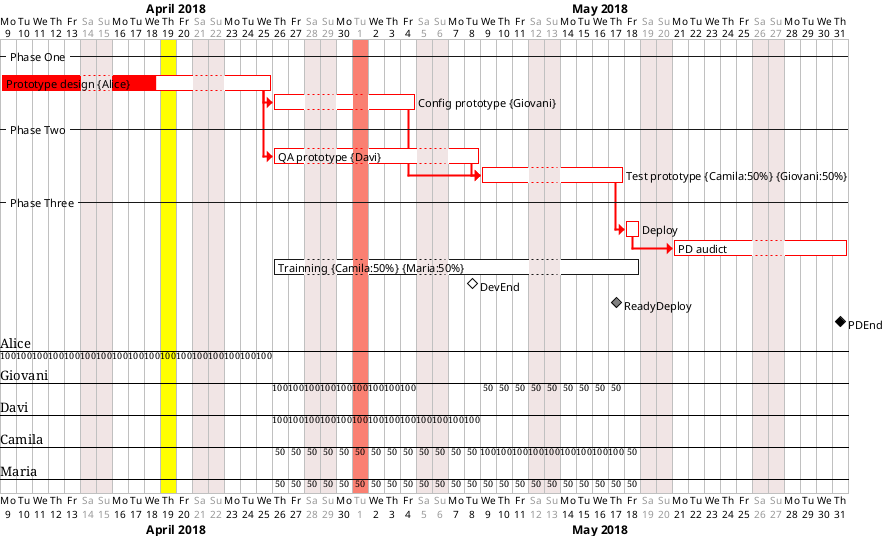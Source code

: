 @startgantt
project starts the 2018/04/09

' Close Days
saturday are closed
sunday are closed
2018/05/01 is closed
2018/05/01 is colored in salmon

' Tasks and there layers
-- Phase One --
[Prototype design] on {Alice} lasts 13 days
[Config prototype] on {Giovani} lasts 6 days
-- Phase Two --
[QA prototype] on {Davi} lasts 8 days
[Test prototype] on {Camila:50}{Giovani:50} lasts 7 days
-- Phase Three --
[Deploy] lasts 1 day
[PD audict] lasts 9 days
[Trainning] on {Camila:50} {Maria:50} starts 2018/04/26
[Trainning] ends 2018/05/18

' Tasks flow
[Config prototype] starts at [Prototype design]'s end with red bold link
[QA prototype] starts at [Prototype design]'s end with red bold link
[Test prototype] starts at [Config prototype]'s end with red bold link
[Test prototype] starts at [QA prototype]'s end with red bold link
[Deploy] starts at [Test prototype]'s end with red bold link
[PD audict] starts at [Deploy]'s end with red bold link

' Tasks progress
[Prototype design] is 60% completed
[Config prototype] is 0% completed
[QA prototype] is 0% completed
[Test prototype] is 0% completed
[Deploy] is 0% completed
[PD audict] is 0% completed
[Trainning] is 0% completed

' Milestones
[DevEnd] happens at [Prototype design]'s end
[DevEnd] happens at [QA prototype]'s end
[ReadyDeploy] happens at [Test prototype]'s end
[PDEnd] happens at [PD audict]'s end

' Colors
[Prototype design] is colored in Red/Red
[Config prototype] is colored in Red/Red
[QA prototype] is colored in Red/Red
[Test prototype] is colored in Red/Red
[Deploy] is colored in Red/Red
[PD audict] is colored in Red/Red
[DevEnd] is colored in White/Black
[ReadyDeploy] is colored in Gray/Black

' Day watching
2018/04/19 is colored in Yellow
@endgantt